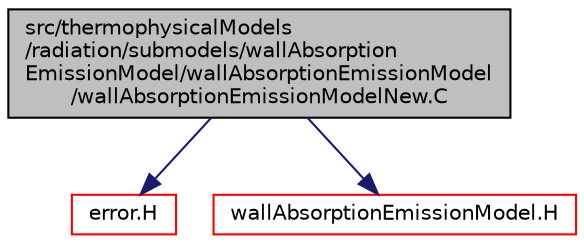 digraph "src/thermophysicalModels/radiation/submodels/wallAbsorptionEmissionModel/wallAbsorptionEmissionModel/wallAbsorptionEmissionModelNew.C"
{
  bgcolor="transparent";
  edge [fontname="Helvetica",fontsize="10",labelfontname="Helvetica",labelfontsize="10"];
  node [fontname="Helvetica",fontsize="10",shape=record];
  Node1 [label="src/thermophysicalModels\l/radiation/submodels/wallAbsorption\lEmissionModel/wallAbsorptionEmissionModel\l/wallAbsorptionEmissionModelNew.C",height=0.2,width=0.4,color="black", fillcolor="grey75", style="filled" fontcolor="black"];
  Node1 -> Node2 [color="midnightblue",fontsize="10",style="solid",fontname="Helvetica"];
  Node2 [label="error.H",height=0.2,width=0.4,color="red",URL="$error_8H.html"];
  Node1 -> Node3 [color="midnightblue",fontsize="10",style="solid",fontname="Helvetica"];
  Node3 [label="wallAbsorptionEmissionModel.H",height=0.2,width=0.4,color="red",URL="$wallAbsorptionEmissionModel_8H.html"];
}
